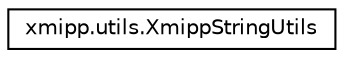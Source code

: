 digraph "Graphical Class Hierarchy"
{
  edge [fontname="Helvetica",fontsize="10",labelfontname="Helvetica",labelfontsize="10"];
  node [fontname="Helvetica",fontsize="10",shape=record];
  rankdir="LR";
  Node0 [label="xmipp.utils.XmippStringUtils",height=0.2,width=0.4,color="black", fillcolor="white", style="filled",URL="$classxmipp_1_1utils_1_1XmippStringUtils.html"];
}
